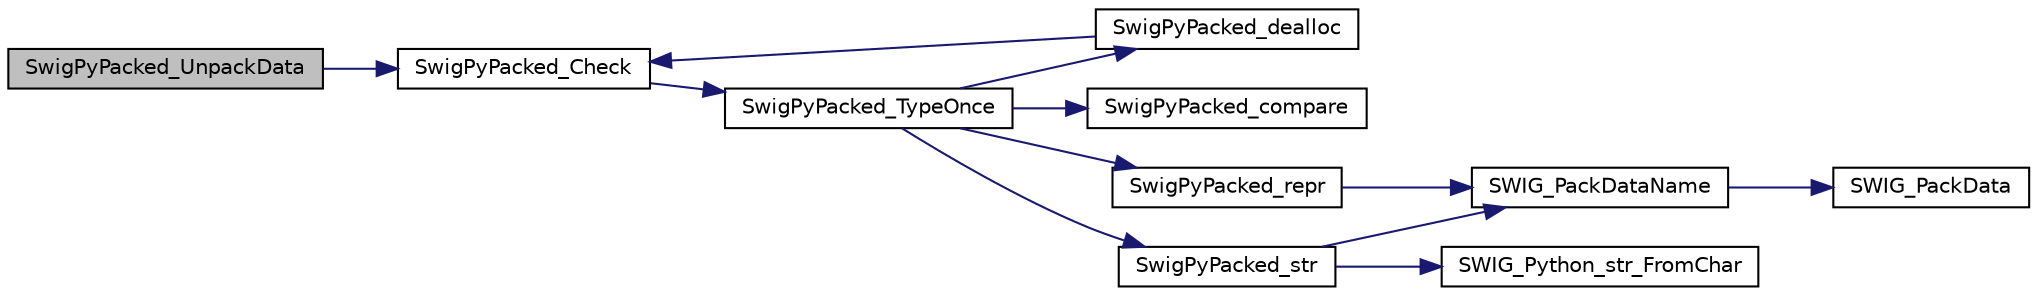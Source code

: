 digraph "SwigPyPacked_UnpackData"
{
 // LATEX_PDF_SIZE
  edge [fontname="Helvetica",fontsize="10",labelfontname="Helvetica",labelfontsize="10"];
  node [fontname="Helvetica",fontsize="10",shape=record];
  rankdir="LR";
  Node1 [label="SwigPyPacked_UnpackData",height=0.2,width=0.4,color="black", fillcolor="grey75", style="filled", fontcolor="black",tooltip=" "];
  Node1 -> Node2 [color="midnightblue",fontsize="10",style="solid",fontname="Helvetica"];
  Node2 [label="SwigPyPacked_Check",height=0.2,width=0.4,color="black", fillcolor="white", style="filled",URL="$de/d48/swig__runtime_8h.html#a6fea38d61cc362fd7b67a9fa56b33307",tooltip=" "];
  Node2 -> Node3 [color="midnightblue",fontsize="10",style="solid",fontname="Helvetica"];
  Node3 [label="SwigPyPacked_TypeOnce",height=0.2,width=0.4,color="black", fillcolor="white", style="filled",URL="$de/d48/swig__runtime_8h.html#a31a57967e5b47748769603196022a988",tooltip=" "];
  Node3 -> Node4 [color="midnightblue",fontsize="10",style="solid",fontname="Helvetica"];
  Node4 [label="SwigPyPacked_compare",height=0.2,width=0.4,color="black", fillcolor="white", style="filled",URL="$de/d48/swig__runtime_8h.html#a144e704aba25130c8e02b60d8c738fa2",tooltip=" "];
  Node3 -> Node5 [color="midnightblue",fontsize="10",style="solid",fontname="Helvetica"];
  Node5 [label="SwigPyPacked_dealloc",height=0.2,width=0.4,color="black", fillcolor="white", style="filled",URL="$de/d48/swig__runtime_8h.html#ad8ae205f122aca20da861fa915a332b0",tooltip=" "];
  Node5 -> Node2 [color="midnightblue",fontsize="10",style="solid",fontname="Helvetica"];
  Node3 -> Node6 [color="midnightblue",fontsize="10",style="solid",fontname="Helvetica"];
  Node6 [label="SwigPyPacked_repr",height=0.2,width=0.4,color="black", fillcolor="white", style="filled",URL="$de/d48/swig__runtime_8h.html#a828699f8c612c697a6405674ef722344",tooltip=" "];
  Node6 -> Node7 [color="midnightblue",fontsize="10",style="solid",fontname="Helvetica"];
  Node7 [label="SWIG_PackDataName",height=0.2,width=0.4,color="black", fillcolor="white", style="filled",URL="$de/d48/swig__runtime_8h.html#a4f0344e5d30b283622dd7fffc7e39533",tooltip=" "];
  Node7 -> Node8 [color="midnightblue",fontsize="10",style="solid",fontname="Helvetica"];
  Node8 [label="SWIG_PackData",height=0.2,width=0.4,color="black", fillcolor="white", style="filled",URL="$de/d48/swig__runtime_8h.html#aaa492ed6d60bd6ebbfeccf06c698e6c7",tooltip=" "];
  Node3 -> Node9 [color="midnightblue",fontsize="10",style="solid",fontname="Helvetica"];
  Node9 [label="SwigPyPacked_str",height=0.2,width=0.4,color="black", fillcolor="white", style="filled",URL="$de/d48/swig__runtime_8h.html#abe00f22d509752ca86ab0f273230fefb",tooltip=" "];
  Node9 -> Node7 [color="midnightblue",fontsize="10",style="solid",fontname="Helvetica"];
  Node9 -> Node10 [color="midnightblue",fontsize="10",style="solid",fontname="Helvetica"];
  Node10 [label="SWIG_Python_str_FromChar",height=0.2,width=0.4,color="black", fillcolor="white", style="filled",URL="$de/d48/swig__runtime_8h.html#ada53ff51e4581c1caf6bf62482216fb4",tooltip=" "];
}
